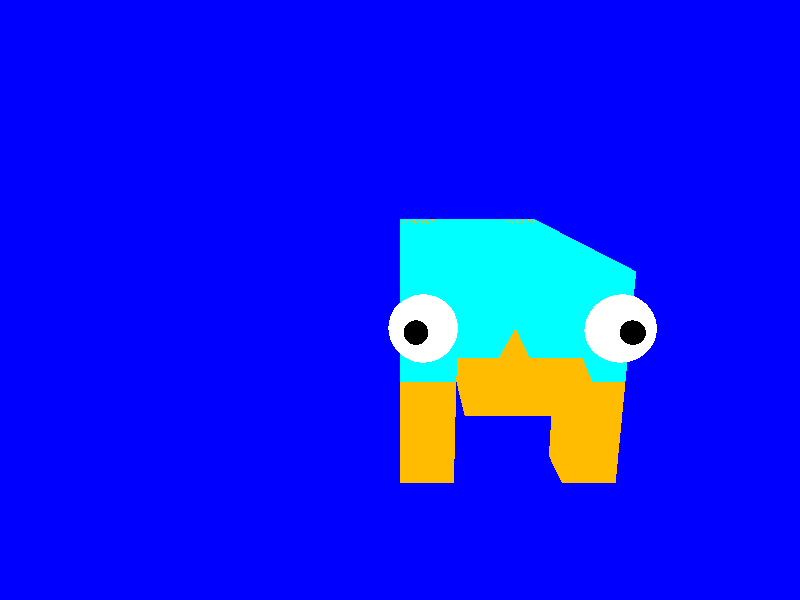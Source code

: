#include "colors.inc" 
    
#declare w = 4; //width
#declare h = 1; //height 
#declare d = -2; //depth
#declare proportion = 1;  

#declare c = <1,0,0>;

camera{

    location <-4,2,0>*proportion
    look_at <4,0,0>
} 

light_source { 
        <0,10,0>
        color White 
}
light_source { 
        <0,-10,0>
        color White 
} 

background{Blue}

//Body 
box{
    c 
    c+<w,h,d>
    pigment { Cyan }
    scale<1,1,1>*proportion 
   
}
//Arm1
box{
    c
    c+<0.5,-1,-0.5>
    pigment { Orange }
    scale<1,1,1>*proportion 
   
}
//Arm2
box{
    c+<0,-1,d>
    c+<0.5,0,d+0.5>
    
    pigment { Orange }
    scale<1,1,1>*proportion 
   
}
//Arm3
box{
    c+<w-0.5,-1,d+0.5>
    c+<w,h,d>
    
    pigment { Orange }
    scale<1,1,1>*proportion 
   
}
//Arm4
box{
    c+<w,h,0>
    c+<w-0.5,-1,d+1.5>
    
    
    pigment { Orange }
    scale<1,1,1>*proportion 
   
}

//Left eye

sphere { c, 0.3 

        texture { pigment{ color White}
                  finish { phong 1.0 reflection 0.00}
                } // end of texture

          scale<1,1,1>*proportion  rotate<0,0,0>  translate<0,0.5,-1.9>  
       }  // end of sphere -----------------------------------
       //Iris1
            sphere { c, 0.1 
            
                    texture { pigment{ color Black}
                              finish { phong 1.0 reflection 0.00}
                            } // end of texture
            
                      scale<1,1,1>*proportion  rotate<0,0,0>  translate<-0.3,0.55,-1.9>  
                   }  // end of sphere -----------------------------------  
                   
                   
                   
                   
                   
//Rigth eye       
sphere { c, 0.3 

        texture { pigment{ color White}
                  finish { phong 1.0 reflection 0.00}
                } // end of texture

          scale<1,1,1>*proportion  rotate<0,0,0>  translate<0,0.5,-0.2>  
       }  // end of sphere ----------------------------------- 

                   
        //Iris2       
        sphere { c, 0.1 
        
                texture { pigment{ color  Black}
                          finish { phong 1.0 reflection 0.00}
                        } // end of texture
        
                 scale<1,1,1>*proportion  rotate<0,0,0>  translate<-0.3,0.55,-0.13>  
               }  // end of sphere ----------------------------------- 
       
       
// Pico
prism { -1.00 ,1.00 , 4
        <-1.00, 0.00>, // first point
        < 1.00, 0.00>, 
        < 0.00, 1.50>,
        <-1.00, 0.00>  // last point = first point!!!
        rotate<-90,-90,0> //turns prism in x direction! Don't change this line!  

      texture { pigment{ color Orange } 
                finish { phong 1.0 }
              } // end of texture

       scale <0.55, 0.15, 0.7>*proportion
       rotate<90,90,90> 
       translate c+<0.00, 0.00, -1.05> 
     } // end of prism --------------------------------------------------------
//Nose            
triangle { 
                c+<-0.01, 0, -0.75>, c+<-0.01, 0, -1.25>, c+<-0.01, 0.5, -1>
                texture { pigment{ color Orange } 
                finish { phong 1.0 }
              }
              scale<1,1,1>*proportion
               }
               
               
//Cola 
box{
    c+<w,h-0.6,-0.5>
    c+<5.5,0.2,-1.75>
    pigment { Red }
    
    scale<1,1,1>*proportion 
   
}                     
      /*

plane{
    -y
     1.5
     pigment { Orange }
}  */
